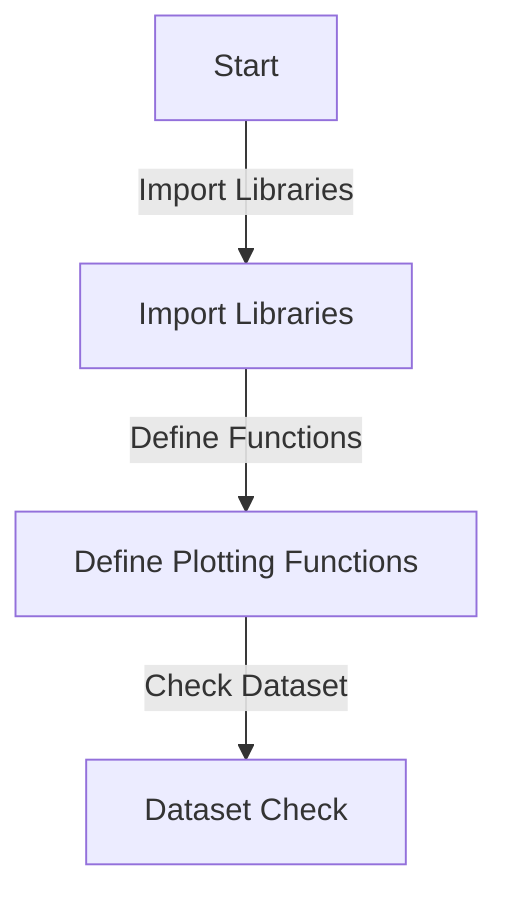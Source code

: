 graph TD
    A[Start] -->|Import Libraries| B[Import Libraries]
    %% A: Start of the workflow
    %% B: Importing necessary libraries such as sklearn, matplotlib, etc.
    
    B -->|Define Functions| C[Define Plotting Functions]
    %% C: Definitions of various plotting functions for data visualization

    C -->|Check Dataset| D[Dataset Check]
    %% D: Checking of dataset files in the directory